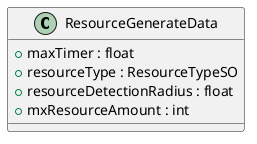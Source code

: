 @startuml
class ResourceGenerateData {
    + maxTimer : float
    + resourceType : ResourceTypeSO
    + resourceDetectionRadius : float
    + mxResourceAmount : int
}
@enduml
